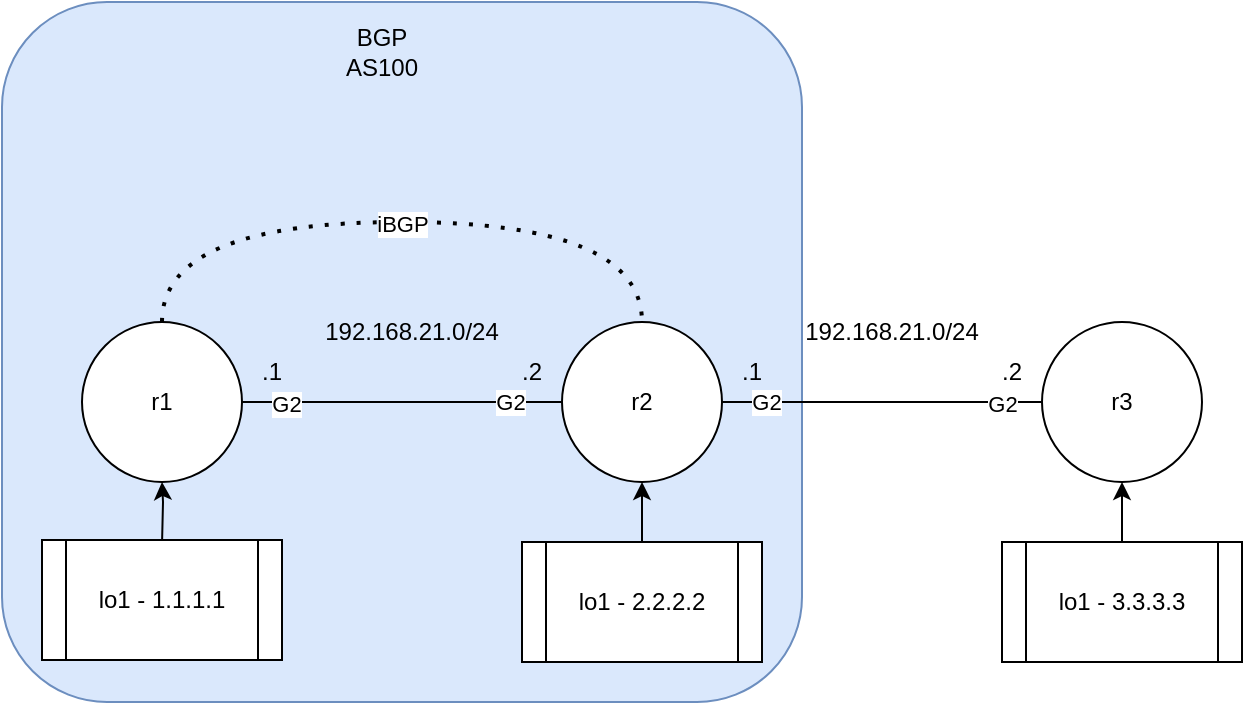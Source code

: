 <mxfile version="15.8.7" type="device" pages="4"><diagram name="template" id="JYojb8P7haYn6-ErYqLk"><mxGraphModel dx="1106" dy="997" grid="1" gridSize="10" guides="1" tooltips="1" connect="1" arrows="1" fold="1" page="1" pageScale="1" pageWidth="850" pageHeight="1100" math="0" shadow="0"><root><mxCell id="s8QrVfQb2eS4kLtLeZRD-0"/><mxCell id="s8QrVfQb2eS4kLtLeZRD-1" parent="s8QrVfQb2eS4kLtLeZRD-0"/><mxCell id="s8QrVfQb2eS4kLtLeZRD-2" value="" style="rounded=1;whiteSpace=wrap;html=1;fillColor=#dae8fc;strokeColor=#6c8ebf;" parent="s8QrVfQb2eS4kLtLeZRD-1" vertex="1"><mxGeometry x="40" y="60" width="400" height="350" as="geometry"/></mxCell><mxCell id="s8QrVfQb2eS4kLtLeZRD-3" style="edgeStyle=orthogonalEdgeStyle;rounded=0;orthogonalLoop=1;jettySize=auto;html=1;exitX=1;exitY=0.5;exitDx=0;exitDy=0;endArrow=none;endFill=0;" parent="s8QrVfQb2eS4kLtLeZRD-1" source="s8QrVfQb2eS4kLtLeZRD-6" target="s8QrVfQb2eS4kLtLeZRD-10" edge="1"><mxGeometry relative="1" as="geometry"/></mxCell><mxCell id="s8QrVfQb2eS4kLtLeZRD-4" value="G2" style="edgeLabel;html=1;align=center;verticalAlign=middle;resizable=0;points=[];" parent="s8QrVfQb2eS4kLtLeZRD-3" vertex="1" connectable="0"><mxGeometry x="-0.727" y="-1" relative="1" as="geometry"><mxPoint as="offset"/></mxGeometry></mxCell><mxCell id="s8QrVfQb2eS4kLtLeZRD-5" value="G2" style="edgeLabel;html=1;align=center;verticalAlign=middle;resizable=0;points=[];" parent="s8QrVfQb2eS4kLtLeZRD-3" vertex="1" connectable="0"><mxGeometry x="0.678" y="-2" relative="1" as="geometry"><mxPoint y="-2" as="offset"/></mxGeometry></mxCell><mxCell id="s8QrVfQb2eS4kLtLeZRD-6" value="r1" style="ellipse;whiteSpace=wrap;html=1;aspect=fixed;" parent="s8QrVfQb2eS4kLtLeZRD-1" vertex="1"><mxGeometry x="80" y="220" width="80" height="80" as="geometry"/></mxCell><mxCell id="s8QrVfQb2eS4kLtLeZRD-7" style="edgeStyle=orthogonalEdgeStyle;rounded=0;orthogonalLoop=1;jettySize=auto;html=1;exitX=1;exitY=0.5;exitDx=0;exitDy=0;endArrow=none;endFill=0;" parent="s8QrVfQb2eS4kLtLeZRD-1" source="s8QrVfQb2eS4kLtLeZRD-10" target="s8QrVfQb2eS4kLtLeZRD-11" edge="1"><mxGeometry relative="1" as="geometry"/></mxCell><mxCell id="s8QrVfQb2eS4kLtLeZRD-8" value="G2" style="edgeLabel;html=1;align=center;verticalAlign=middle;resizable=0;points=[];" parent="s8QrVfQb2eS4kLtLeZRD-7" vertex="1" connectable="0"><mxGeometry x="-0.727" relative="1" as="geometry"><mxPoint as="offset"/></mxGeometry></mxCell><mxCell id="s8QrVfQb2eS4kLtLeZRD-9" value="G2" style="edgeLabel;html=1;align=center;verticalAlign=middle;resizable=0;points=[];" parent="s8QrVfQb2eS4kLtLeZRD-7" vertex="1" connectable="0"><mxGeometry x="0.747" y="-1" relative="1" as="geometry"><mxPoint as="offset"/></mxGeometry></mxCell><mxCell id="s8QrVfQb2eS4kLtLeZRD-10" value="r2" style="ellipse;whiteSpace=wrap;html=1;aspect=fixed;" parent="s8QrVfQb2eS4kLtLeZRD-1" vertex="1"><mxGeometry x="320" y="220" width="80" height="80" as="geometry"/></mxCell><mxCell id="s8QrVfQb2eS4kLtLeZRD-11" value="r3" style="ellipse;whiteSpace=wrap;html=1;aspect=fixed;" parent="s8QrVfQb2eS4kLtLeZRD-1" vertex="1"><mxGeometry x="560" y="220" width="80" height="80" as="geometry"/></mxCell><mxCell id="s8QrVfQb2eS4kLtLeZRD-12" value="" style="edgeStyle=orthogonalEdgeStyle;rounded=0;orthogonalLoop=1;jettySize=auto;html=1;" parent="s8QrVfQb2eS4kLtLeZRD-1" target="s8QrVfQb2eS4kLtLeZRD-6" edge="1"><mxGeometry relative="1" as="geometry"><mxPoint x="120.034" y="330" as="sourcePoint"/></mxGeometry></mxCell><mxCell id="s8QrVfQb2eS4kLtLeZRD-13" value="lo1 - 1.1.1.1" style="shape=process;whiteSpace=wrap;html=1;backgroundOutline=1;" parent="s8QrVfQb2eS4kLtLeZRD-1" vertex="1"><mxGeometry x="60" y="329" width="120" height="60" as="geometry"/></mxCell><mxCell id="s8QrVfQb2eS4kLtLeZRD-14" value="" style="edgeStyle=orthogonalEdgeStyle;rounded=0;orthogonalLoop=1;jettySize=auto;html=1;" parent="s8QrVfQb2eS4kLtLeZRD-1" source="s8QrVfQb2eS4kLtLeZRD-15" target="s8QrVfQb2eS4kLtLeZRD-10" edge="1"><mxGeometry relative="1" as="geometry"/></mxCell><mxCell id="s8QrVfQb2eS4kLtLeZRD-15" value="lo1 - 2.2.2.2" style="shape=process;whiteSpace=wrap;html=1;backgroundOutline=1;" parent="s8QrVfQb2eS4kLtLeZRD-1" vertex="1"><mxGeometry x="300" y="330" width="120" height="60" as="geometry"/></mxCell><mxCell id="s8QrVfQb2eS4kLtLeZRD-16" value="" style="edgeStyle=orthogonalEdgeStyle;rounded=0;orthogonalLoop=1;jettySize=auto;html=1;" parent="s8QrVfQb2eS4kLtLeZRD-1" source="s8QrVfQb2eS4kLtLeZRD-17" target="s8QrVfQb2eS4kLtLeZRD-11" edge="1"><mxGeometry relative="1" as="geometry"/></mxCell><mxCell id="s8QrVfQb2eS4kLtLeZRD-17" value="lo1 - 3.3.3.3" style="shape=process;whiteSpace=wrap;html=1;backgroundOutline=1;" parent="s8QrVfQb2eS4kLtLeZRD-1" vertex="1"><mxGeometry x="540" y="330" width="120" height="60" as="geometry"/></mxCell><mxCell id="s8QrVfQb2eS4kLtLeZRD-18" value="192.168.21.0/24" style="text;html=1;strokeColor=none;fillColor=none;align=center;verticalAlign=middle;whiteSpace=wrap;rounded=0;" parent="s8QrVfQb2eS4kLtLeZRD-1" vertex="1"><mxGeometry x="200" y="210" width="90" height="30" as="geometry"/></mxCell><mxCell id="s8QrVfQb2eS4kLtLeZRD-19" value=".1" style="text;html=1;strokeColor=none;fillColor=none;align=center;verticalAlign=middle;whiteSpace=wrap;rounded=0;" parent="s8QrVfQb2eS4kLtLeZRD-1" vertex="1"><mxGeometry x="160" y="230" width="30" height="30" as="geometry"/></mxCell><mxCell id="s8QrVfQb2eS4kLtLeZRD-20" value=".2" style="text;html=1;strokeColor=none;fillColor=none;align=center;verticalAlign=middle;whiteSpace=wrap;rounded=0;" parent="s8QrVfQb2eS4kLtLeZRD-1" vertex="1"><mxGeometry x="290" y="230" width="30" height="30" as="geometry"/></mxCell><mxCell id="s8QrVfQb2eS4kLtLeZRD-21" value="192.168.21.0/24" style="text;html=1;strokeColor=none;fillColor=none;align=center;verticalAlign=middle;whiteSpace=wrap;rounded=0;" parent="s8QrVfQb2eS4kLtLeZRD-1" vertex="1"><mxGeometry x="440" y="210" width="90" height="30" as="geometry"/></mxCell><mxCell id="s8QrVfQb2eS4kLtLeZRD-22" value=".1" style="text;html=1;strokeColor=none;fillColor=none;align=center;verticalAlign=middle;whiteSpace=wrap;rounded=0;" parent="s8QrVfQb2eS4kLtLeZRD-1" vertex="1"><mxGeometry x="400" y="230" width="30" height="30" as="geometry"/></mxCell><mxCell id="s8QrVfQb2eS4kLtLeZRD-23" value=".2" style="text;html=1;strokeColor=none;fillColor=none;align=center;verticalAlign=middle;whiteSpace=wrap;rounded=0;" parent="s8QrVfQb2eS4kLtLeZRD-1" vertex="1"><mxGeometry x="530" y="230" width="30" height="30" as="geometry"/></mxCell><mxCell id="s8QrVfQb2eS4kLtLeZRD-24" value="BGP AS100" style="text;html=1;strokeColor=none;fillColor=none;align=center;verticalAlign=middle;whiteSpace=wrap;rounded=0;" parent="s8QrVfQb2eS4kLtLeZRD-1" vertex="1"><mxGeometry x="200" y="70" width="60" height="30" as="geometry"/></mxCell><mxCell id="s8QrVfQb2eS4kLtLeZRD-25" value="" style="endArrow=none;dashed=1;html=1;dashPattern=1 3;strokeWidth=2;rounded=0;exitX=0.5;exitY=0;exitDx=0;exitDy=0;entryX=0.5;entryY=0;entryDx=0;entryDy=0;edgeStyle=orthogonalEdgeStyle;curved=1;" parent="s8QrVfQb2eS4kLtLeZRD-1" source="s8QrVfQb2eS4kLtLeZRD-6" target="s8QrVfQb2eS4kLtLeZRD-10" edge="1"><mxGeometry width="50" height="50" relative="1" as="geometry"><mxPoint x="220" y="200" as="sourcePoint"/><mxPoint x="270" y="150" as="targetPoint"/><Array as="points"><mxPoint x="120" y="170"/><mxPoint x="360" y="170"/></Array></mxGeometry></mxCell><mxCell id="s8QrVfQb2eS4kLtLeZRD-26" value="iBGP" style="edgeLabel;html=1;align=center;verticalAlign=middle;resizable=0;points=[];" parent="s8QrVfQb2eS4kLtLeZRD-25" vertex="1" connectable="0"><mxGeometry x="-0.002" y="-1" relative="1" as="geometry"><mxPoint as="offset"/></mxGeometry></mxCell></root></mxGraphModel></diagram><diagram name="unicast-vpn" id="8c1RmnoH_oFAqnRiAHS6"><mxGraphModel dx="763" dy="688" grid="1" gridSize="10" guides="1" tooltips="1" connect="1" arrows="1" fold="1" page="1" pageScale="1" pageWidth="850" pageHeight="1100" math="0" shadow="0"><root><mxCell id="nGsx1MyfBZJrpYjGYYLr-0"/><mxCell id="nGsx1MyfBZJrpYjGYYLr-1" parent="nGsx1MyfBZJrpYjGYYLr-0"/><mxCell id="nGsx1MyfBZJrpYjGYYLr-2" value="" style="rounded=1;whiteSpace=wrap;html=1;fillColor=#dae8fc;strokeColor=#6c8ebf;" vertex="1" parent="nGsx1MyfBZJrpYjGYYLr-1"><mxGeometry x="20" y="60" width="440" height="370" as="geometry"/></mxCell><mxCell id="nGsx1MyfBZJrpYjGYYLr-3" style="edgeStyle=orthogonalEdgeStyle;rounded=0;orthogonalLoop=1;jettySize=auto;html=1;exitX=1;exitY=0.5;exitDx=0;exitDy=0;endArrow=none;endFill=0;" edge="1" parent="nGsx1MyfBZJrpYjGYYLr-1" source="nGsx1MyfBZJrpYjGYYLr-6" target="nGsx1MyfBZJrpYjGYYLr-10"><mxGeometry relative="1" as="geometry"/></mxCell><mxCell id="nGsx1MyfBZJrpYjGYYLr-4" value="G2" style="edgeLabel;html=1;align=center;verticalAlign=middle;resizable=0;points=[];" vertex="1" connectable="0" parent="nGsx1MyfBZJrpYjGYYLr-3"><mxGeometry x="-0.727" y="-1" relative="1" as="geometry"><mxPoint as="offset"/></mxGeometry></mxCell><mxCell id="nGsx1MyfBZJrpYjGYYLr-5" value="G2" style="edgeLabel;html=1;align=center;verticalAlign=middle;resizable=0;points=[];" vertex="1" connectable="0" parent="nGsx1MyfBZJrpYjGYYLr-3"><mxGeometry x="0.678" y="-2" relative="1" as="geometry"><mxPoint y="-2" as="offset"/></mxGeometry></mxCell><mxCell id="3XR1Js3HET5iUZ9LAULg-0" value="MPLS IP" style="edgeLabel;html=1;align=center;verticalAlign=middle;resizable=0;points=[];" vertex="1" connectable="0" parent="nGsx1MyfBZJrpYjGYYLr-3"><mxGeometry x="-0.115" relative="1" as="geometry"><mxPoint x="9" as="offset"/></mxGeometry></mxCell><mxCell id="nGsx1MyfBZJrpYjGYYLr-6" value="r1" style="ellipse;whiteSpace=wrap;html=1;aspect=fixed;" vertex="1" parent="nGsx1MyfBZJrpYjGYYLr-1"><mxGeometry x="80" y="220" width="80" height="80" as="geometry"/></mxCell><mxCell id="nGsx1MyfBZJrpYjGYYLr-10" value="r2" style="ellipse;whiteSpace=wrap;html=1;aspect=fixed;" vertex="1" parent="nGsx1MyfBZJrpYjGYYLr-1"><mxGeometry x="320" y="220" width="80" height="80" as="geometry"/></mxCell><mxCell id="nGsx1MyfBZJrpYjGYYLr-12" value="" style="edgeStyle=orthogonalEdgeStyle;rounded=0;orthogonalLoop=1;jettySize=auto;html=1;" edge="1" parent="nGsx1MyfBZJrpYjGYYLr-1" target="nGsx1MyfBZJrpYjGYYLr-6"><mxGeometry relative="1" as="geometry"><mxPoint x="120.034" y="330" as="sourcePoint"/></mxGeometry></mxCell><mxCell id="FGVhGaspDPe5_jJVnn0k-8" style="edgeStyle=orthogonalEdgeStyle;rounded=0;orthogonalLoop=1;jettySize=auto;html=1;exitX=1;exitY=0.5;exitDx=0;exitDy=0;entryX=0;entryY=0.5;entryDx=0;entryDy=0;endArrow=none;endFill=0;" edge="1" parent="nGsx1MyfBZJrpYjGYYLr-1" source="nGsx1MyfBZJrpYjGYYLr-13" target="nGsx1MyfBZJrpYjGYYLr-15"><mxGeometry relative="1" as="geometry"/></mxCell><mxCell id="FGVhGaspDPe5_jJVnn0k-9" value="VRF customer" style="edgeLabel;html=1;align=center;verticalAlign=middle;resizable=0;points=[];" vertex="1" connectable="0" parent="FGVhGaspDPe5_jJVnn0k-8"><mxGeometry x="-0.283" y="-1" relative="1" as="geometry"><mxPoint x="17" y="-1" as="offset"/></mxGeometry></mxCell><mxCell id="nGsx1MyfBZJrpYjGYYLr-13" value="lo1 - 11.11.11.11" style="shape=process;whiteSpace=wrap;html=1;backgroundOutline=1;fillColor=#fff2cc;strokeColor=#d6b656;" vertex="1" parent="nGsx1MyfBZJrpYjGYYLr-1"><mxGeometry x="60" y="330" width="120" height="60" as="geometry"/></mxCell><mxCell id="nGsx1MyfBZJrpYjGYYLr-14" value="" style="edgeStyle=orthogonalEdgeStyle;rounded=0;orthogonalLoop=1;jettySize=auto;html=1;" edge="1" parent="nGsx1MyfBZJrpYjGYYLr-1" source="nGsx1MyfBZJrpYjGYYLr-15" target="nGsx1MyfBZJrpYjGYYLr-10"><mxGeometry relative="1" as="geometry"/></mxCell><mxCell id="nGsx1MyfBZJrpYjGYYLr-15" value="lo1 - 22.22.22.22" style="shape=process;whiteSpace=wrap;html=1;backgroundOutline=1;fillColor=#fff2cc;strokeColor=#d6b656;" vertex="1" parent="nGsx1MyfBZJrpYjGYYLr-1"><mxGeometry x="300" y="330" width="120" height="60" as="geometry"/></mxCell><mxCell id="nGsx1MyfBZJrpYjGYYLr-18" value="192.168.12.0/24" style="text;html=1;strokeColor=none;fillColor=none;align=center;verticalAlign=middle;whiteSpace=wrap;rounded=0;" vertex="1" parent="nGsx1MyfBZJrpYjGYYLr-1"><mxGeometry x="200" y="210" width="90" height="30" as="geometry"/></mxCell><mxCell id="nGsx1MyfBZJrpYjGYYLr-19" value=".1" style="text;html=1;strokeColor=none;fillColor=none;align=center;verticalAlign=middle;whiteSpace=wrap;rounded=0;" vertex="1" parent="nGsx1MyfBZJrpYjGYYLr-1"><mxGeometry x="160" y="230" width="30" height="30" as="geometry"/></mxCell><mxCell id="nGsx1MyfBZJrpYjGYYLr-20" value=".2" style="text;html=1;strokeColor=none;fillColor=none;align=center;verticalAlign=middle;whiteSpace=wrap;rounded=0;" vertex="1" parent="nGsx1MyfBZJrpYjGYYLr-1"><mxGeometry x="290" y="230" width="30" height="30" as="geometry"/></mxCell><mxCell id="nGsx1MyfBZJrpYjGYYLr-25" value="" style="endArrow=none;dashed=1;html=1;dashPattern=1 3;strokeWidth=2;rounded=0;exitX=0.5;exitY=0;exitDx=0;exitDy=0;entryX=0.5;entryY=0;entryDx=0;entryDy=0;edgeStyle=orthogonalEdgeStyle;curved=1;" edge="1" parent="nGsx1MyfBZJrpYjGYYLr-1" source="nGsx1MyfBZJrpYjGYYLr-6" target="nGsx1MyfBZJrpYjGYYLr-10"><mxGeometry width="50" height="50" relative="1" as="geometry"><mxPoint x="220" y="200" as="sourcePoint"/><mxPoint x="270" y="150" as="targetPoint"/><Array as="points"><mxPoint x="120" y="170"/><mxPoint x="360" y="170"/></Array></mxGeometry></mxCell><mxCell id="nGsx1MyfBZJrpYjGYYLr-26" value="iBGP" style="edgeLabel;html=1;align=center;verticalAlign=middle;resizable=0;points=[];" vertex="1" connectable="0" parent="nGsx1MyfBZJrpYjGYYLr-25"><mxGeometry x="-0.002" y="-1" relative="1" as="geometry"><mxPoint as="offset"/></mxGeometry></mxCell><mxCell id="FGVhGaspDPe5_jJVnn0k-1" value="AS100" style="text;html=1;strokeColor=none;fillColor=none;align=center;verticalAlign=middle;whiteSpace=wrap;rounded=0;" vertex="1" parent="nGsx1MyfBZJrpYjGYYLr-1"><mxGeometry x="210" y="70" width="60" height="30" as="geometry"/></mxCell></root></mxGraphModel></diagram><diagram name="labled_unicast-ipv4" id="bk8WymiDvZuUe6i2Nc4M"><mxGraphModel dx="1106" dy="997" grid="1" gridSize="10" guides="1" tooltips="1" connect="1" arrows="1" fold="1" page="1" pageScale="1" pageWidth="850" pageHeight="1100" math="0" shadow="0"><root><mxCell id="WZTRuhoASgZC3U4fTeQ--0"/><mxCell id="WZTRuhoASgZC3U4fTeQ--1" parent="WZTRuhoASgZC3U4fTeQ--0"/><mxCell id="WZTRuhoASgZC3U4fTeQ--27" value="" style="rounded=1;whiteSpace=wrap;html=1;fillColor=#d5e8d4;strokeColor=#82b366;" vertex="1" parent="WZTRuhoASgZC3U4fTeQ--1"><mxGeometry x="360" y="60" width="320" height="350" as="geometry"/></mxCell><mxCell id="WZTRuhoASgZC3U4fTeQ--2" value="" style="rounded=1;whiteSpace=wrap;html=1;fillColor=#dae8fc;strokeColor=#6c8ebf;" vertex="1" parent="WZTRuhoASgZC3U4fTeQ--1"><mxGeometry x="40" y="60" width="320" height="350" as="geometry"/></mxCell><mxCell id="WZTRuhoASgZC3U4fTeQ--3" style="edgeStyle=orthogonalEdgeStyle;rounded=0;orthogonalLoop=1;jettySize=auto;html=1;exitX=1;exitY=0.5;exitDx=0;exitDy=0;endArrow=none;endFill=0;" edge="1" parent="WZTRuhoASgZC3U4fTeQ--1" source="WZTRuhoASgZC3U4fTeQ--6" target="WZTRuhoASgZC3U4fTeQ--10"><mxGeometry relative="1" as="geometry"/></mxCell><mxCell id="WZTRuhoASgZC3U4fTeQ--4" value="G2" style="edgeLabel;html=1;align=center;verticalAlign=middle;resizable=0;points=[];" vertex="1" connectable="0" parent="WZTRuhoASgZC3U4fTeQ--3"><mxGeometry x="-0.727" y="-1" relative="1" as="geometry"><mxPoint as="offset"/></mxGeometry></mxCell><mxCell id="WZTRuhoASgZC3U4fTeQ--5" value="G2" style="edgeLabel;html=1;align=center;verticalAlign=middle;resizable=0;points=[];" vertex="1" connectable="0" parent="WZTRuhoASgZC3U4fTeQ--3"><mxGeometry x="0.678" y="-2" relative="1" as="geometry"><mxPoint y="-2" as="offset"/></mxGeometry></mxCell><mxCell id="WZTRuhoASgZC3U4fTeQ--6" value="r1" style="ellipse;whiteSpace=wrap;html=1;aspect=fixed;" vertex="1" parent="WZTRuhoASgZC3U4fTeQ--1"><mxGeometry x="80" y="220" width="80" height="80" as="geometry"/></mxCell><mxCell id="WZTRuhoASgZC3U4fTeQ--7" style="edgeStyle=orthogonalEdgeStyle;rounded=0;orthogonalLoop=1;jettySize=auto;html=1;exitX=1;exitY=0.5;exitDx=0;exitDy=0;endArrow=none;endFill=0;" edge="1" parent="WZTRuhoASgZC3U4fTeQ--1" source="WZTRuhoASgZC3U4fTeQ--10" target="WZTRuhoASgZC3U4fTeQ--11"><mxGeometry relative="1" as="geometry"/></mxCell><mxCell id="WZTRuhoASgZC3U4fTeQ--8" value="G2" style="edgeLabel;html=1;align=center;verticalAlign=middle;resizable=0;points=[];" vertex="1" connectable="0" parent="WZTRuhoASgZC3U4fTeQ--7"><mxGeometry x="-0.727" relative="1" as="geometry"><mxPoint as="offset"/></mxGeometry></mxCell><mxCell id="WZTRuhoASgZC3U4fTeQ--9" value="G2" style="edgeLabel;html=1;align=center;verticalAlign=middle;resizable=0;points=[];" vertex="1" connectable="0" parent="WZTRuhoASgZC3U4fTeQ--7"><mxGeometry x="0.747" y="-1" relative="1" as="geometry"><mxPoint as="offset"/></mxGeometry></mxCell><mxCell id="WZTRuhoASgZC3U4fTeQ--10" value="r2" style="ellipse;whiteSpace=wrap;html=1;aspect=fixed;" vertex="1" parent="WZTRuhoASgZC3U4fTeQ--1"><mxGeometry x="320" y="220" width="80" height="80" as="geometry"/></mxCell><mxCell id="WZTRuhoASgZC3U4fTeQ--11" value="r3" style="ellipse;whiteSpace=wrap;html=1;aspect=fixed;" vertex="1" parent="WZTRuhoASgZC3U4fTeQ--1"><mxGeometry x="560" y="220" width="80" height="80" as="geometry"/></mxCell><mxCell id="WZTRuhoASgZC3U4fTeQ--12" value="" style="edgeStyle=orthogonalEdgeStyle;rounded=0;orthogonalLoop=1;jettySize=auto;html=1;" edge="1" parent="WZTRuhoASgZC3U4fTeQ--1" target="WZTRuhoASgZC3U4fTeQ--6"><mxGeometry relative="1" as="geometry"><mxPoint x="120.034" y="330" as="sourcePoint"/></mxGeometry></mxCell><mxCell id="WZTRuhoASgZC3U4fTeQ--13" value="lo1 - 1.1.1.1" style="shape=process;whiteSpace=wrap;html=1;backgroundOutline=1;" vertex="1" parent="WZTRuhoASgZC3U4fTeQ--1"><mxGeometry x="60" y="329" width="120" height="60" as="geometry"/></mxCell><mxCell id="WZTRuhoASgZC3U4fTeQ--14" value="" style="edgeStyle=orthogonalEdgeStyle;rounded=0;orthogonalLoop=1;jettySize=auto;html=1;" edge="1" parent="WZTRuhoASgZC3U4fTeQ--1" source="WZTRuhoASgZC3U4fTeQ--15" target="WZTRuhoASgZC3U4fTeQ--10"><mxGeometry relative="1" as="geometry"/></mxCell><mxCell id="WZTRuhoASgZC3U4fTeQ--15" value="lo1 - 2.2.2.2" style="shape=process;whiteSpace=wrap;html=1;backgroundOutline=1;" vertex="1" parent="WZTRuhoASgZC3U4fTeQ--1"><mxGeometry x="300" y="330" width="120" height="60" as="geometry"/></mxCell><mxCell id="WZTRuhoASgZC3U4fTeQ--16" value="" style="edgeStyle=orthogonalEdgeStyle;rounded=0;orthogonalLoop=1;jettySize=auto;html=1;" edge="1" parent="WZTRuhoASgZC3U4fTeQ--1" source="WZTRuhoASgZC3U4fTeQ--17" target="WZTRuhoASgZC3U4fTeQ--11"><mxGeometry relative="1" as="geometry"/></mxCell><mxCell id="WZTRuhoASgZC3U4fTeQ--17" value="lo1 - 3.3.3.3" style="shape=process;whiteSpace=wrap;html=1;backgroundOutline=1;" vertex="1" parent="WZTRuhoASgZC3U4fTeQ--1"><mxGeometry x="540" y="330" width="120" height="60" as="geometry"/></mxCell><mxCell id="WZTRuhoASgZC3U4fTeQ--18" value="192.168.21.0/24" style="text;html=1;strokeColor=none;fillColor=none;align=center;verticalAlign=middle;whiteSpace=wrap;rounded=0;" vertex="1" parent="WZTRuhoASgZC3U4fTeQ--1"><mxGeometry x="200" y="210" width="90" height="30" as="geometry"/></mxCell><mxCell id="WZTRuhoASgZC3U4fTeQ--19" value=".1" style="text;html=1;strokeColor=none;fillColor=none;align=center;verticalAlign=middle;whiteSpace=wrap;rounded=0;" vertex="1" parent="WZTRuhoASgZC3U4fTeQ--1"><mxGeometry x="160" y="230" width="30" height="30" as="geometry"/></mxCell><mxCell id="WZTRuhoASgZC3U4fTeQ--20" value=".2" style="text;html=1;strokeColor=none;fillColor=none;align=center;verticalAlign=middle;whiteSpace=wrap;rounded=0;" vertex="1" parent="WZTRuhoASgZC3U4fTeQ--1"><mxGeometry x="290" y="230" width="30" height="30" as="geometry"/></mxCell><mxCell id="WZTRuhoASgZC3U4fTeQ--21" value="192.168.21.0/24" style="text;html=1;strokeColor=none;fillColor=none;align=center;verticalAlign=middle;whiteSpace=wrap;rounded=0;" vertex="1" parent="WZTRuhoASgZC3U4fTeQ--1"><mxGeometry x="440" y="210" width="90" height="30" as="geometry"/></mxCell><mxCell id="WZTRuhoASgZC3U4fTeQ--22" value=".1" style="text;html=1;strokeColor=none;fillColor=none;align=center;verticalAlign=middle;whiteSpace=wrap;rounded=0;" vertex="1" parent="WZTRuhoASgZC3U4fTeQ--1"><mxGeometry x="400" y="230" width="30" height="30" as="geometry"/></mxCell><mxCell id="WZTRuhoASgZC3U4fTeQ--23" value=".2" style="text;html=1;strokeColor=none;fillColor=none;align=center;verticalAlign=middle;whiteSpace=wrap;rounded=0;" vertex="1" parent="WZTRuhoASgZC3U4fTeQ--1"><mxGeometry x="530" y="230" width="30" height="30" as="geometry"/></mxCell><mxCell id="WZTRuhoASgZC3U4fTeQ--24" value="?" style="text;html=1;strokeColor=none;fillColor=none;align=center;verticalAlign=middle;whiteSpace=wrap;rounded=0;" vertex="1" parent="WZTRuhoASgZC3U4fTeQ--1"><mxGeometry x="170" y="70" width="60" height="30" as="geometry"/></mxCell><mxCell id="WZTRuhoASgZC3U4fTeQ--25" value="" style="endArrow=none;dashed=1;html=1;dashPattern=1 3;strokeWidth=2;rounded=0;exitX=0.5;exitY=0;exitDx=0;exitDy=0;entryX=0.5;entryY=0;entryDx=0;entryDy=0;edgeStyle=orthogonalEdgeStyle;curved=1;" edge="1" parent="WZTRuhoASgZC3U4fTeQ--1" source="WZTRuhoASgZC3U4fTeQ--6" target="WZTRuhoASgZC3U4fTeQ--10"><mxGeometry width="50" height="50" relative="1" as="geometry"><mxPoint x="220" y="200" as="sourcePoint"/><mxPoint x="270" y="150" as="targetPoint"/><Array as="points"><mxPoint x="120" y="170"/><mxPoint x="360" y="170"/></Array></mxGeometry></mxCell><mxCell id="WZTRuhoASgZC3U4fTeQ--26" value="MPLS?" style="edgeLabel;html=1;align=center;verticalAlign=middle;resizable=0;points=[];" vertex="1" connectable="0" parent="WZTRuhoASgZC3U4fTeQ--25"><mxGeometry x="-0.002" y="-1" relative="1" as="geometry"><mxPoint as="offset"/></mxGeometry></mxCell><mxCell id="WZTRuhoASgZC3U4fTeQ--28" value="?" style="text;html=1;strokeColor=none;fillColor=none;align=center;verticalAlign=middle;whiteSpace=wrap;rounded=0;" vertex="1" parent="WZTRuhoASgZC3U4fTeQ--1"><mxGeometry x="500" y="70" width="60" height="30" as="geometry"/></mxCell></root></mxGraphModel></diagram><diagram id="IDJ04TfHHrTR_hNdOHZO" name="unicast-ipv4"><mxGraphModel dx="1106" dy="997" grid="1" gridSize="10" guides="1" tooltips="1" connect="1" arrows="1" fold="1" page="1" pageScale="1" pageWidth="850" pageHeight="1100" math="0" shadow="0"><root><mxCell id="0"/><mxCell id="1" parent="0"/><mxCell id="XNGDZZdasIEMiz_bwEWB-1" value="" style="rounded=1;whiteSpace=wrap;html=1;fillColor=#d5e8d4;strokeColor=#82b366;fontStyle=0" parent="1" vertex="1"><mxGeometry x="410" y="80" width="200" height="310" as="geometry"/></mxCell><mxCell id="HyTKQomSUgtba9zkJ5c3-5" value="" style="rounded=1;whiteSpace=wrap;html=1;fillColor=#dae8fc;strokeColor=#6c8ebf;" parent="1" vertex="1"><mxGeometry x="210" y="80" width="200" height="310" as="geometry"/></mxCell><mxCell id="YD6KcH0BjxLdaeRl8ZJj-10" style="edgeStyle=orthogonalEdgeStyle;rounded=0;orthogonalLoop=1;jettySize=auto;html=1;exitX=1;exitY=0.5;exitDx=0;exitDy=0;endArrow=none;endFill=0;" parent="1" source="YD6KcH0BjxLdaeRl8ZJj-1" target="YD6KcH0BjxLdaeRl8ZJj-2" edge="1"><mxGeometry relative="1" as="geometry"/></mxCell><mxCell id="YD6KcH0BjxLdaeRl8ZJj-12" value="G2" style="edgeLabel;html=1;align=center;verticalAlign=middle;resizable=0;points=[];" parent="YD6KcH0BjxLdaeRl8ZJj-10" vertex="1" connectable="0"><mxGeometry x="-0.727" y="-1" relative="1" as="geometry"><mxPoint as="offset"/></mxGeometry></mxCell><mxCell id="YD6KcH0BjxLdaeRl8ZJj-13" value="G2" style="edgeLabel;html=1;align=center;verticalAlign=middle;resizable=0;points=[];" parent="YD6KcH0BjxLdaeRl8ZJj-10" vertex="1" connectable="0"><mxGeometry x="0.678" y="-2" relative="1" as="geometry"><mxPoint y="-2" as="offset"/></mxGeometry></mxCell><mxCell id="YD6KcH0BjxLdaeRl8ZJj-1" value="r1" style="ellipse;whiteSpace=wrap;html=1;aspect=fixed;" parent="1" vertex="1"><mxGeometry x="250" y="200" width="80" height="80" as="geometry"/></mxCell><mxCell id="YD6KcH0BjxLdaeRl8ZJj-2" value="r2" style="ellipse;whiteSpace=wrap;html=1;aspect=fixed;" parent="1" vertex="1"><mxGeometry x="490" y="200" width="80" height="80" as="geometry"/></mxCell><mxCell id="YD6KcH0BjxLdaeRl8ZJj-7" value="" style="edgeStyle=orthogonalEdgeStyle;rounded=0;orthogonalLoop=1;jettySize=auto;html=1;" parent="1" target="YD6KcH0BjxLdaeRl8ZJj-1" edge="1"><mxGeometry relative="1" as="geometry"><mxPoint x="290.034" y="310" as="sourcePoint"/></mxGeometry></mxCell><mxCell id="YD6KcH0BjxLdaeRl8ZJj-4" value="lo1 - 1.1.1.1" style="shape=process;whiteSpace=wrap;html=1;backgroundOutline=1;" parent="1" vertex="1"><mxGeometry x="230" y="309" width="120" height="60" as="geometry"/></mxCell><mxCell id="YD6KcH0BjxLdaeRl8ZJj-8" value="" style="edgeStyle=orthogonalEdgeStyle;rounded=0;orthogonalLoop=1;jettySize=auto;html=1;" parent="1" source="YD6KcH0BjxLdaeRl8ZJj-5" target="YD6KcH0BjxLdaeRl8ZJj-2" edge="1"><mxGeometry relative="1" as="geometry"/></mxCell><mxCell id="YD6KcH0BjxLdaeRl8ZJj-5" value="lo1 - 2.2.2.2" style="shape=process;whiteSpace=wrap;html=1;backgroundOutline=1;" parent="1" vertex="1"><mxGeometry x="470" y="310" width="120" height="60" as="geometry"/></mxCell><mxCell id="YD6KcH0BjxLdaeRl8ZJj-16" value="192.168.12.0/24" style="text;html=1;strokeColor=none;fillColor=none;align=center;verticalAlign=middle;whiteSpace=wrap;rounded=0;" parent="1" vertex="1"><mxGeometry x="370" y="190" width="90" height="30" as="geometry"/></mxCell><mxCell id="YD6KcH0BjxLdaeRl8ZJj-17" value=".1" style="text;html=1;strokeColor=none;fillColor=none;align=center;verticalAlign=middle;whiteSpace=wrap;rounded=0;" parent="1" vertex="1"><mxGeometry x="330" y="210" width="30" height="30" as="geometry"/></mxCell><mxCell id="YD6KcH0BjxLdaeRl8ZJj-18" value=".2" style="text;html=1;strokeColor=none;fillColor=none;align=center;verticalAlign=middle;whiteSpace=wrap;rounded=0;" parent="1" vertex="1"><mxGeometry x="460" y="210" width="30" height="30" as="geometry"/></mxCell><mxCell id="HyTKQomSUgtba9zkJ5c3-6" value="AS 100" style="text;html=1;strokeColor=none;fillColor=none;align=center;verticalAlign=middle;whiteSpace=wrap;rounded=0;" parent="1" vertex="1"><mxGeometry x="265" y="80" width="60" height="30" as="geometry"/></mxCell><mxCell id="HyTKQomSUgtba9zkJ5c3-7" value="" style="endArrow=none;dashed=1;html=1;dashPattern=1 3;strokeWidth=2;rounded=0;exitX=0.5;exitY=0;exitDx=0;exitDy=0;entryX=0.5;entryY=0;entryDx=0;entryDy=0;edgeStyle=orthogonalEdgeStyle;curved=1;fillColor=#d5e8d4;strokeColor=#82b366;" parent="1" source="YD6KcH0BjxLdaeRl8ZJj-1" target="YD6KcH0BjxLdaeRl8ZJj-2" edge="1"><mxGeometry width="50" height="50" relative="1" as="geometry"><mxPoint x="390" y="180" as="sourcePoint"/><mxPoint x="440" y="130" as="targetPoint"/><Array as="points"><mxPoint x="290" y="150"/><mxPoint x="530" y="150"/></Array></mxGeometry></mxCell><mxCell id="HyTKQomSUgtba9zkJ5c3-8" value="eBGP" style="edgeLabel;html=1;align=center;verticalAlign=middle;resizable=0;points=[];" parent="HyTKQomSUgtba9zkJ5c3-7" vertex="1" connectable="0"><mxGeometry x="-0.002" y="-1" relative="1" as="geometry"><mxPoint as="offset"/></mxGeometry></mxCell><mxCell id="XNGDZZdasIEMiz_bwEWB-2" value="AS 200" style="text;html=1;strokeColor=none;fillColor=none;align=center;verticalAlign=middle;whiteSpace=wrap;rounded=0;fontStyle=0" parent="1" vertex="1"><mxGeometry x="495" y="80" width="60" height="30" as="geometry"/></mxCell></root></mxGraphModel></diagram></mxfile>
